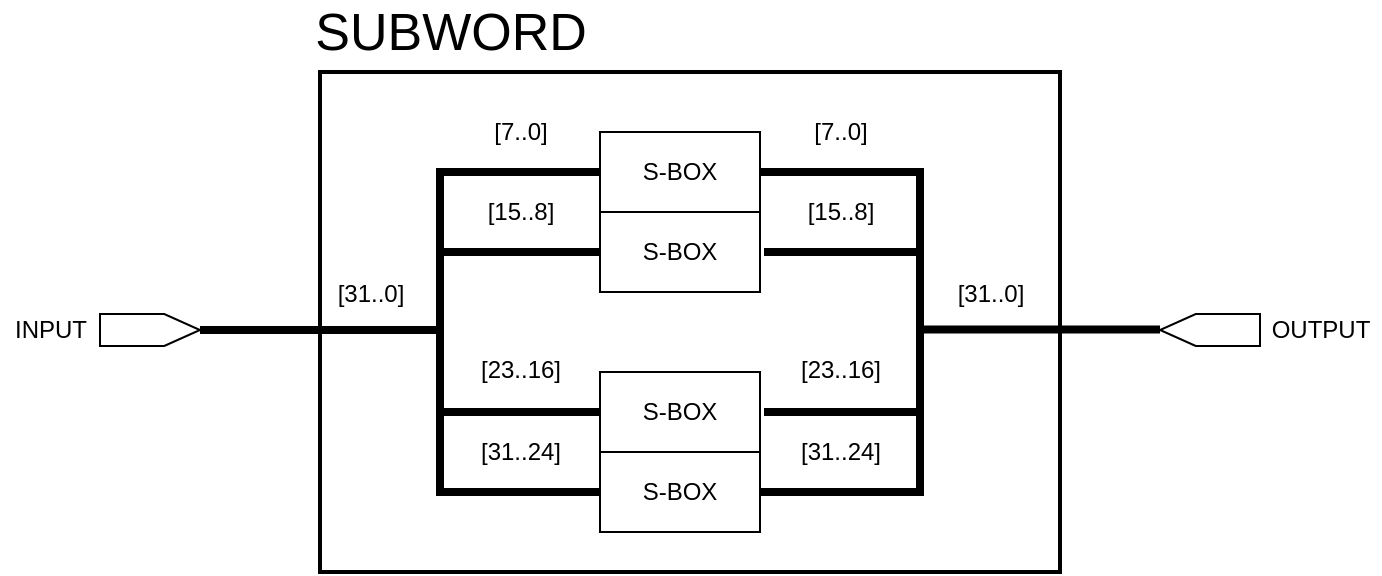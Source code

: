 <mxfile version="14.5.1" type="device"><diagram id="TFV-XJlZH30OA2pm9sBr" name="Page-1"><mxGraphModel dx="723" dy="412" grid="1" gridSize="10" guides="1" tooltips="1" connect="1" arrows="1" fold="1" page="1" pageScale="1" pageWidth="1000000" pageHeight="1000000" math="0" shadow="0"><root><mxCell id="0"/><mxCell id="1" parent="0"/><mxCell id="b02lxqU-epEQWRDOeWvn-30" value="" style="rounded=0;whiteSpace=wrap;html=1;fillColor=none;strokeWidth=2;" vertex="1" parent="1"><mxGeometry x="1940" y="1710" width="370" height="250" as="geometry"/></mxCell><mxCell id="b02lxqU-epEQWRDOeWvn-1" value="" style="verticalLabelPosition=bottom;shadow=0;dashed=0;align=center;html=1;verticalAlign=top;shape=mxgraph.electrical.abstract.dac;" vertex="1" parent="1"><mxGeometry x="1830" y="1831" width="50" height="16" as="geometry"/></mxCell><mxCell id="b02lxqU-epEQWRDOeWvn-2" value="" style="endArrow=none;html=1;exitX=1;exitY=0.5;exitDx=0;exitDy=0;exitPerimeter=0;strokeWidth=4;" edge="1" parent="1" source="b02lxqU-epEQWRDOeWvn-1"><mxGeometry width="50" height="50" relative="1" as="geometry"><mxPoint x="1870" y="1870" as="sourcePoint"/><mxPoint x="2000" y="1839" as="targetPoint"/></mxGeometry></mxCell><mxCell id="b02lxqU-epEQWRDOeWvn-3" value="[31..0]" style="text;html=1;align=center;verticalAlign=middle;resizable=0;points=[];autosize=1;" vertex="1" parent="1"><mxGeometry x="1940" y="1811" width="50" height="20" as="geometry"/></mxCell><mxCell id="b02lxqU-epEQWRDOeWvn-4" value="" style="endArrow=none;html=1;strokeWidth=4;" edge="1" parent="1"><mxGeometry width="50" height="50" relative="1" as="geometry"><mxPoint x="2000" y="1920" as="sourcePoint"/><mxPoint x="2000" y="1760" as="targetPoint"/></mxGeometry></mxCell><mxCell id="b02lxqU-epEQWRDOeWvn-8" value="" style="endArrow=none;html=1;strokeWidth=4;" edge="1" parent="1"><mxGeometry width="50" height="50" relative="1" as="geometry"><mxPoint x="1998" y="1760" as="sourcePoint"/><mxPoint x="2080" y="1760" as="targetPoint"/></mxGeometry></mxCell><mxCell id="b02lxqU-epEQWRDOeWvn-9" value="" style="endArrow=none;html=1;strokeWidth=4;" edge="1" parent="1"><mxGeometry width="50" height="50" relative="1" as="geometry"><mxPoint x="2000" y="1800" as="sourcePoint"/><mxPoint x="2080" y="1800" as="targetPoint"/></mxGeometry></mxCell><mxCell id="b02lxqU-epEQWRDOeWvn-10" value="" style="endArrow=none;html=1;strokeWidth=4;" edge="1" parent="1"><mxGeometry width="50" height="50" relative="1" as="geometry"><mxPoint x="2000" y="1880" as="sourcePoint"/><mxPoint x="2080" y="1880" as="targetPoint"/></mxGeometry></mxCell><mxCell id="b02lxqU-epEQWRDOeWvn-11" value="" style="endArrow=none;html=1;strokeWidth=4;" edge="1" parent="1"><mxGeometry width="50" height="50" relative="1" as="geometry"><mxPoint x="1998" y="1920" as="sourcePoint"/><mxPoint x="2080" y="1920" as="targetPoint"/></mxGeometry></mxCell><mxCell id="b02lxqU-epEQWRDOeWvn-12" value="INPUT" style="text;html=1;align=center;verticalAlign=middle;resizable=0;points=[];autosize=1;" vertex="1" parent="1"><mxGeometry x="1780" y="1829" width="50" height="20" as="geometry"/></mxCell><mxCell id="b02lxqU-epEQWRDOeWvn-13" value="[7..0]" style="text;html=1;align=center;verticalAlign=middle;resizable=0;points=[];autosize=1;" vertex="1" parent="1"><mxGeometry x="2020" y="1730" width="40" height="20" as="geometry"/></mxCell><mxCell id="b02lxqU-epEQWRDOeWvn-14" value="[15..8]" style="text;html=1;align=center;verticalAlign=middle;resizable=0;points=[];autosize=1;" vertex="1" parent="1"><mxGeometry x="2015" y="1770" width="50" height="20" as="geometry"/></mxCell><mxCell id="b02lxqU-epEQWRDOeWvn-15" value="[23..16]" style="text;html=1;align=center;verticalAlign=middle;resizable=0;points=[];autosize=1;" vertex="1" parent="1"><mxGeometry x="2010" y="1849" width="60" height="20" as="geometry"/></mxCell><mxCell id="b02lxqU-epEQWRDOeWvn-16" value="[31..24]" style="text;html=1;align=center;verticalAlign=middle;resizable=0;points=[];autosize=1;" vertex="1" parent="1"><mxGeometry x="2010" y="1890" width="60" height="20" as="geometry"/></mxCell><mxCell id="b02lxqU-epEQWRDOeWvn-17" value="S-BOX" style="rounded=0;whiteSpace=wrap;html=1;" vertex="1" parent="1"><mxGeometry x="2080" y="1740" width="80" height="40" as="geometry"/></mxCell><mxCell id="b02lxqU-epEQWRDOeWvn-18" value="S-BOX" style="rounded=0;whiteSpace=wrap;html=1;" vertex="1" parent="1"><mxGeometry x="2080" y="1780" width="80" height="40" as="geometry"/></mxCell><mxCell id="b02lxqU-epEQWRDOeWvn-19" value="S-BOX" style="rounded=0;whiteSpace=wrap;html=1;" vertex="1" parent="1"><mxGeometry x="2080" y="1860" width="80" height="40" as="geometry"/></mxCell><mxCell id="b02lxqU-epEQWRDOeWvn-20" value="S-BOX" style="rounded=0;whiteSpace=wrap;html=1;" vertex="1" parent="1"><mxGeometry x="2080" y="1900" width="80" height="40" as="geometry"/></mxCell><mxCell id="b02lxqU-epEQWRDOeWvn-21" value="" style="endArrow=none;html=1;strokeWidth=4;" edge="1" parent="1"><mxGeometry width="50" height="50" relative="1" as="geometry"><mxPoint x="2160" y="1760" as="sourcePoint"/><mxPoint x="2242" y="1760" as="targetPoint"/></mxGeometry></mxCell><mxCell id="b02lxqU-epEQWRDOeWvn-22" value="" style="endArrow=none;html=1;strokeWidth=4;" edge="1" parent="1"><mxGeometry width="50" height="50" relative="1" as="geometry"><mxPoint x="2162" y="1800" as="sourcePoint"/><mxPoint x="2242" y="1800" as="targetPoint"/></mxGeometry></mxCell><mxCell id="b02lxqU-epEQWRDOeWvn-23" value="" style="endArrow=none;html=1;strokeWidth=4;" edge="1" parent="1"><mxGeometry width="50" height="50" relative="1" as="geometry"><mxPoint x="2162" y="1880" as="sourcePoint"/><mxPoint x="2242" y="1880" as="targetPoint"/></mxGeometry></mxCell><mxCell id="b02lxqU-epEQWRDOeWvn-24" value="" style="endArrow=none;html=1;strokeWidth=4;" edge="1" parent="1"><mxGeometry width="50" height="50" relative="1" as="geometry"><mxPoint x="2160" y="1920" as="sourcePoint"/><mxPoint x="2242" y="1920" as="targetPoint"/></mxGeometry></mxCell><mxCell id="b02lxqU-epEQWRDOeWvn-25" value="" style="endArrow=none;html=1;strokeWidth=4;" edge="1" parent="1"><mxGeometry width="50" height="50" relative="1" as="geometry"><mxPoint x="2240" y="1919" as="sourcePoint"/><mxPoint x="2240" y="1759" as="targetPoint"/></mxGeometry></mxCell><mxCell id="b02lxqU-epEQWRDOeWvn-26" value="" style="endArrow=none;html=1;exitX=1;exitY=0.5;exitDx=0;exitDy=0;exitPerimeter=0;strokeWidth=4;" edge="1" parent="1"><mxGeometry width="50" height="50" relative="1" as="geometry"><mxPoint x="2240" y="1838.8" as="sourcePoint"/><mxPoint x="2360" y="1838.8" as="targetPoint"/></mxGeometry></mxCell><mxCell id="b02lxqU-epEQWRDOeWvn-27" value="" style="verticalLabelPosition=bottom;shadow=0;dashed=0;align=center;html=1;verticalAlign=top;shape=mxgraph.electrical.abstract.dac;aspect=fixed;flipH=1;" vertex="1" parent="1"><mxGeometry x="2360" y="1831" width="50" height="16" as="geometry"/></mxCell><mxCell id="b02lxqU-epEQWRDOeWvn-28" value="OUTPUT" style="text;html=1;align=center;verticalAlign=middle;resizable=0;points=[];autosize=1;" vertex="1" parent="1"><mxGeometry x="2410" y="1829" width="60" height="20" as="geometry"/></mxCell><mxCell id="b02lxqU-epEQWRDOeWvn-29" value="[31..0]" style="text;html=1;align=center;verticalAlign=middle;resizable=0;points=[];autosize=1;" vertex="1" parent="1"><mxGeometry x="2250" y="1811" width="50" height="20" as="geometry"/></mxCell><mxCell id="b02lxqU-epEQWRDOeWvn-31" value="&lt;font style=&quot;font-size: 26px&quot;&gt;SUBWORD&lt;/font&gt;" style="text;html=1;align=center;verticalAlign=middle;resizable=0;points=[];autosize=1;" vertex="1" parent="1"><mxGeometry x="1930" y="1680" width="150" height="20" as="geometry"/></mxCell><mxCell id="b02lxqU-epEQWRDOeWvn-32" value="[7..0]" style="text;html=1;align=center;verticalAlign=middle;resizable=0;points=[];autosize=1;" vertex="1" parent="1"><mxGeometry x="2180" y="1730" width="40" height="20" as="geometry"/></mxCell><mxCell id="b02lxqU-epEQWRDOeWvn-33" value="[15..8]" style="text;html=1;align=center;verticalAlign=middle;resizable=0;points=[];autosize=1;" vertex="1" parent="1"><mxGeometry x="2175" y="1770" width="50" height="20" as="geometry"/></mxCell><mxCell id="b02lxqU-epEQWRDOeWvn-34" value="[23..16]" style="text;html=1;align=center;verticalAlign=middle;resizable=0;points=[];autosize=1;" vertex="1" parent="1"><mxGeometry x="2170" y="1849" width="60" height="20" as="geometry"/></mxCell><mxCell id="b02lxqU-epEQWRDOeWvn-35" value="[31..24]" style="text;html=1;align=center;verticalAlign=middle;resizable=0;points=[];autosize=1;" vertex="1" parent="1"><mxGeometry x="2170" y="1890" width="60" height="20" as="geometry"/></mxCell></root></mxGraphModel></diagram></mxfile>